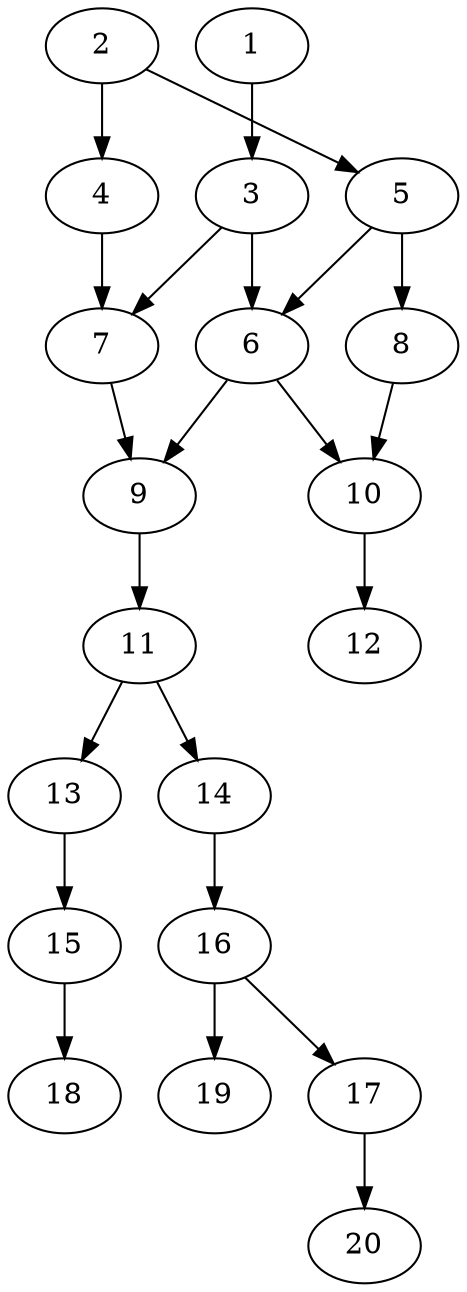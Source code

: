 // DAG automatically generated by daggen at Sat Jul 27 15:35:52 2019
// ./daggen --dot -n 20 --ccr 0.5 --fat 0.4 --regular 0.5 --density 0.6 --mindata 5242880 --maxdata 52428800 
digraph G {
  1 [size="31666176", alpha="0.03", expect_size="15833088"] 
  1 -> 3 [size ="15833088"]
  2 [size="25223168", alpha="0.18", expect_size="12611584"] 
  2 -> 4 [size ="12611584"]
  2 -> 5 [size ="12611584"]
  3 [size="95457280", alpha="0.19", expect_size="47728640"] 
  3 -> 6 [size ="47728640"]
  3 -> 7 [size ="47728640"]
  4 [size="90390528", alpha="0.17", expect_size="45195264"] 
  4 -> 7 [size ="45195264"]
  5 [size="70459392", alpha="0.06", expect_size="35229696"] 
  5 -> 6 [size ="35229696"]
  5 -> 8 [size ="35229696"]
  6 [size="51576832", alpha="0.16", expect_size="25788416"] 
  6 -> 9 [size ="25788416"]
  6 -> 10 [size ="25788416"]
  7 [size="68417536", alpha="0.20", expect_size="34208768"] 
  7 -> 9 [size ="34208768"]
  8 [size="43309056", alpha="0.12", expect_size="21654528"] 
  8 -> 10 [size ="21654528"]
  9 [size="98260992", alpha="0.18", expect_size="49130496"] 
  9 -> 11 [size ="49130496"]
  10 [size="49180672", alpha="0.14", expect_size="24590336"] 
  10 -> 12 [size ="24590336"]
  11 [size="11151360", alpha="0.18", expect_size="5575680"] 
  11 -> 13 [size ="5575680"]
  11 -> 14 [size ="5575680"]
  12 [size="23228416", alpha="0.12", expect_size="11614208"] 
  13 [size="15775744", alpha="0.08", expect_size="7887872"] 
  13 -> 15 [size ="7887872"]
  14 [size="12990464", alpha="0.20", expect_size="6495232"] 
  14 -> 16 [size ="6495232"]
  15 [size="95012864", alpha="0.12", expect_size="47506432"] 
  15 -> 18 [size ="47506432"]
  16 [size="29134848", alpha="0.04", expect_size="14567424"] 
  16 -> 17 [size ="14567424"]
  16 -> 19 [size ="14567424"]
  17 [size="10584064", alpha="0.07", expect_size="5292032"] 
  17 -> 20 [size ="5292032"]
  18 [size="104302592", alpha="0.18", expect_size="52151296"] 
  19 [size="66963456", alpha="0.14", expect_size="33481728"] 
  20 [size="56068096", alpha="0.15", expect_size="28034048"] 
}
